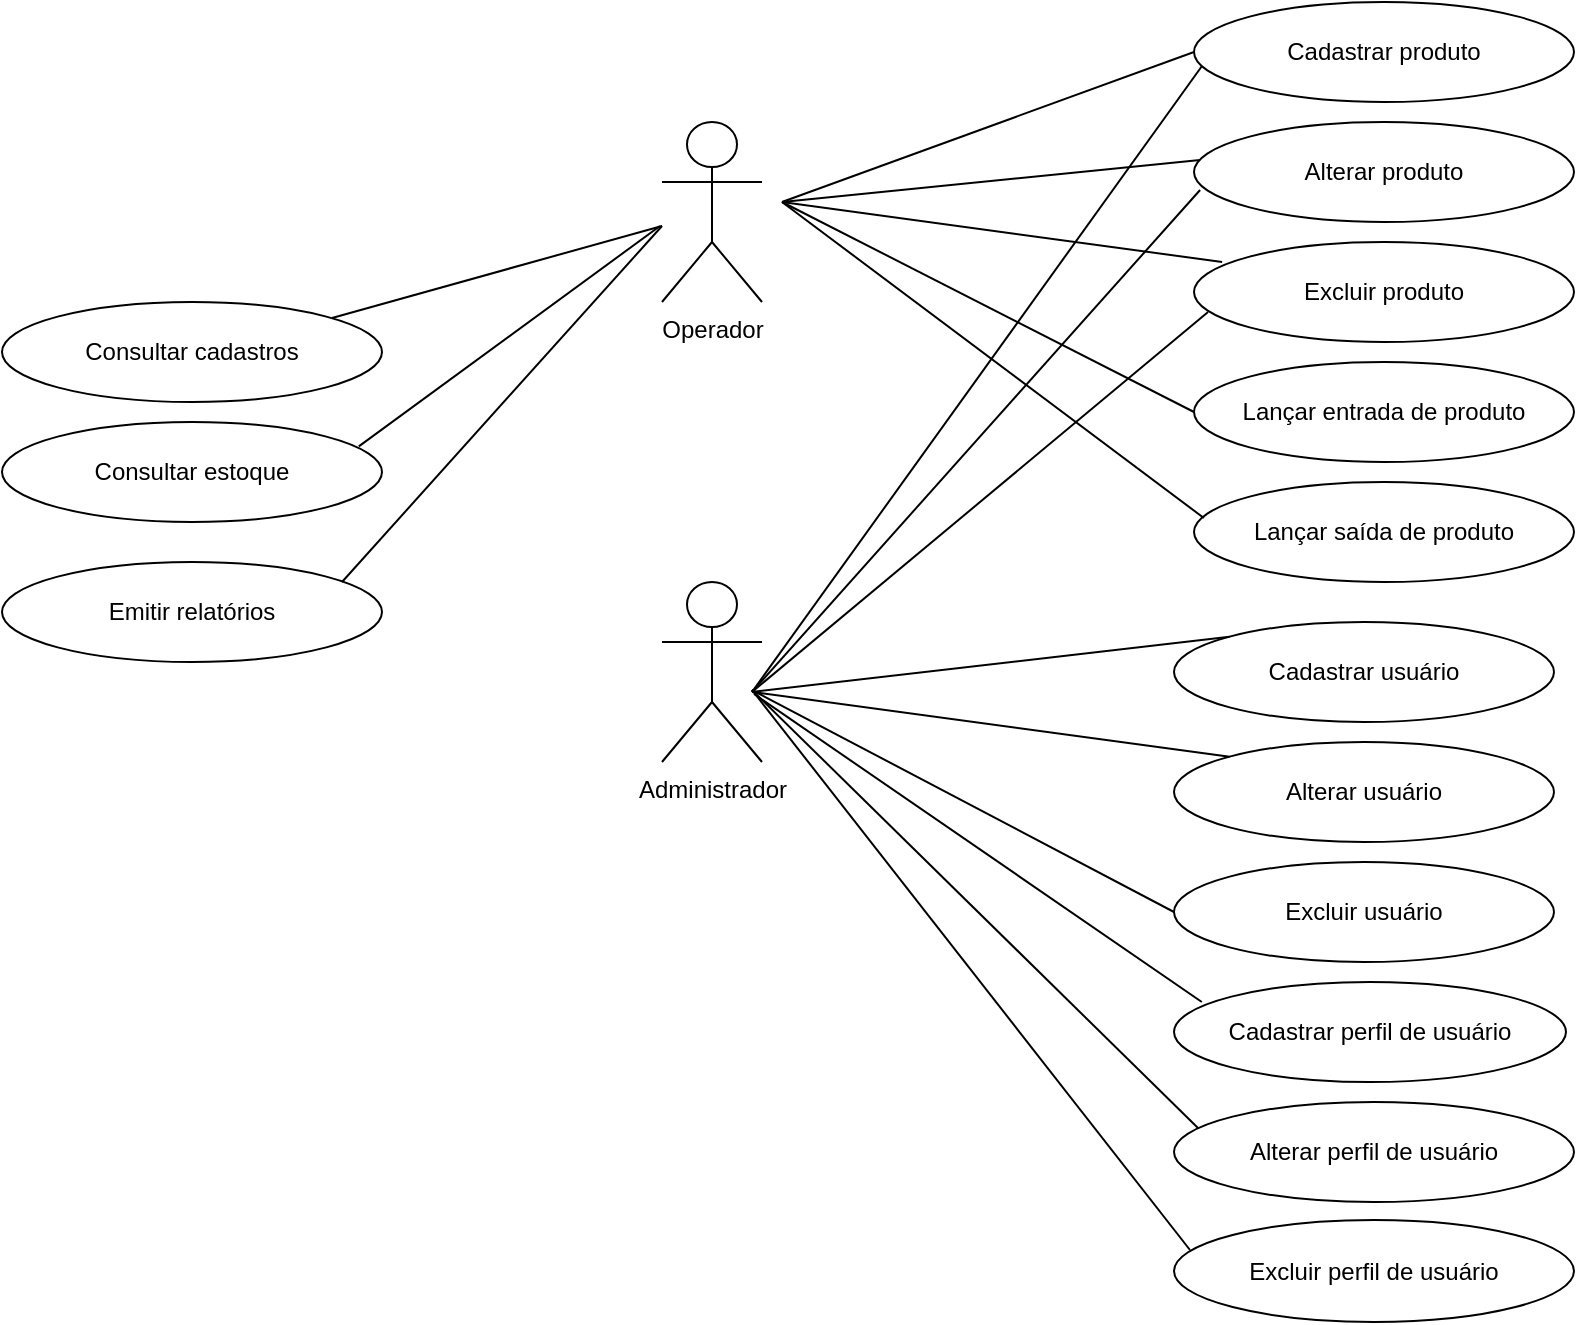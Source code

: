<mxfile version="25.0.1">
  <diagram name="Página-1" id="EybIdvq-ZSmLcgGqUNoX">
    <mxGraphModel dx="683" dy="397" grid="1" gridSize="10" guides="1" tooltips="1" connect="1" arrows="1" fold="1" page="1" pageScale="1" pageWidth="827" pageHeight="1169" math="0" shadow="0">
      <root>
        <mxCell id="0" />
        <mxCell id="1" parent="0" />
        <mxCell id="I1ASSPgnv77Yv3--6DFM-1" value="Operador" style="shape=umlActor;verticalLabelPosition=bottom;verticalAlign=top;html=1;outlineConnect=0;" vertex="1" parent="1">
          <mxGeometry x="360" y="110" width="50" height="90" as="geometry" />
        </mxCell>
        <mxCell id="I1ASSPgnv77Yv3--6DFM-3" value="Administrador" style="shape=umlActor;verticalLabelPosition=bottom;verticalAlign=top;html=1;outlineConnect=0;" vertex="1" parent="1">
          <mxGeometry x="360" y="340" width="50" height="90" as="geometry" />
        </mxCell>
        <mxCell id="I1ASSPgnv77Yv3--6DFM-4" value="Cadastrar produto" style="ellipse;whiteSpace=wrap;html=1;" vertex="1" parent="1">
          <mxGeometry x="626" y="50" width="190" height="50" as="geometry" />
        </mxCell>
        <mxCell id="I1ASSPgnv77Yv3--6DFM-5" value="Alterar produto" style="ellipse;whiteSpace=wrap;html=1;" vertex="1" parent="1">
          <mxGeometry x="626" y="110" width="190" height="50" as="geometry" />
        </mxCell>
        <mxCell id="I1ASSPgnv77Yv3--6DFM-6" value="Excluir produto" style="ellipse;whiteSpace=wrap;html=1;" vertex="1" parent="1">
          <mxGeometry x="626" y="170" width="190" height="50" as="geometry" />
        </mxCell>
        <mxCell id="I1ASSPgnv77Yv3--6DFM-7" value="Cadastrar usuário" style="ellipse;whiteSpace=wrap;html=1;" vertex="1" parent="1">
          <mxGeometry x="616" y="360" width="190" height="50" as="geometry" />
        </mxCell>
        <mxCell id="I1ASSPgnv77Yv3--6DFM-8" value="Alterar usuário" style="ellipse;whiteSpace=wrap;html=1;" vertex="1" parent="1">
          <mxGeometry x="616" y="420" width="190" height="50" as="geometry" />
        </mxCell>
        <mxCell id="I1ASSPgnv77Yv3--6DFM-9" value="Excluir usuário" style="ellipse;whiteSpace=wrap;html=1;" vertex="1" parent="1">
          <mxGeometry x="616" y="480" width="190" height="50" as="geometry" />
        </mxCell>
        <mxCell id="I1ASSPgnv77Yv3--6DFM-10" value="Cadastrar perfil de usuário" style="ellipse;whiteSpace=wrap;html=1;" vertex="1" parent="1">
          <mxGeometry x="616" y="540" width="196" height="50" as="geometry" />
        </mxCell>
        <mxCell id="I1ASSPgnv77Yv3--6DFM-11" value="Alterar perfil de&amp;nbsp;usuário" style="ellipse;whiteSpace=wrap;html=1;" vertex="1" parent="1">
          <mxGeometry x="616" y="600" width="200" height="50" as="geometry" />
        </mxCell>
        <mxCell id="I1ASSPgnv77Yv3--6DFM-12" value="Excluir perfil de&amp;nbsp;usuário" style="ellipse;whiteSpace=wrap;html=1;" vertex="1" parent="1">
          <mxGeometry x="616" y="659" width="200" height="51" as="geometry" />
        </mxCell>
        <mxCell id="I1ASSPgnv77Yv3--6DFM-15" value="" style="endArrow=none;html=1;rounded=0;entryX=0;entryY=0.5;entryDx=0;entryDy=0;" edge="1" parent="1" target="I1ASSPgnv77Yv3--6DFM-4">
          <mxGeometry width="50" height="50" relative="1" as="geometry">
            <mxPoint x="420" y="150" as="sourcePoint" />
            <mxPoint x="470" y="100" as="targetPoint" />
          </mxGeometry>
        </mxCell>
        <mxCell id="I1ASSPgnv77Yv3--6DFM-16" value="" style="endArrow=none;html=1;rounded=0;entryX=0.016;entryY=0.38;entryDx=0;entryDy=0;entryPerimeter=0;" edge="1" parent="1" target="I1ASSPgnv77Yv3--6DFM-5">
          <mxGeometry width="50" height="50" relative="1" as="geometry">
            <mxPoint x="420" y="150" as="sourcePoint" />
            <mxPoint x="640" y="85" as="targetPoint" />
          </mxGeometry>
        </mxCell>
        <mxCell id="I1ASSPgnv77Yv3--6DFM-17" value="" style="endArrow=none;html=1;rounded=0;entryX=0.074;entryY=0.2;entryDx=0;entryDy=0;entryPerimeter=0;" edge="1" parent="1" target="I1ASSPgnv77Yv3--6DFM-6">
          <mxGeometry width="50" height="50" relative="1" as="geometry">
            <mxPoint x="420" y="150" as="sourcePoint" />
            <mxPoint x="643" y="139" as="targetPoint" />
          </mxGeometry>
        </mxCell>
        <mxCell id="I1ASSPgnv77Yv3--6DFM-18" value="Lançar entrada de produto" style="ellipse;whiteSpace=wrap;html=1;" vertex="1" parent="1">
          <mxGeometry x="626" y="230" width="190" height="50" as="geometry" />
        </mxCell>
        <mxCell id="I1ASSPgnv77Yv3--6DFM-19" value="Lançar saída de produto" style="ellipse;whiteSpace=wrap;html=1;" vertex="1" parent="1">
          <mxGeometry x="626" y="290" width="190" height="50" as="geometry" />
        </mxCell>
        <mxCell id="I1ASSPgnv77Yv3--6DFM-20" value="" style="endArrow=none;html=1;rounded=0;entryX=0;entryY=0.5;entryDx=0;entryDy=0;" edge="1" parent="1" target="I1ASSPgnv77Yv3--6DFM-18">
          <mxGeometry width="50" height="50" relative="1" as="geometry">
            <mxPoint x="420" y="150" as="sourcePoint" />
            <mxPoint x="616" y="235" as="targetPoint" />
          </mxGeometry>
        </mxCell>
        <mxCell id="I1ASSPgnv77Yv3--6DFM-21" value="" style="endArrow=none;html=1;rounded=0;entryX=0.026;entryY=0.36;entryDx=0;entryDy=0;entryPerimeter=0;" edge="1" parent="1" target="I1ASSPgnv77Yv3--6DFM-19">
          <mxGeometry width="50" height="50" relative="1" as="geometry">
            <mxPoint x="420" y="150" as="sourcePoint" />
            <mxPoint x="636" y="290" as="targetPoint" />
          </mxGeometry>
        </mxCell>
        <mxCell id="I1ASSPgnv77Yv3--6DFM-23" value="" style="endArrow=none;html=1;rounded=0;entryX=0;entryY=0.5;entryDx=0;entryDy=0;exitX=0.021;exitY=0.64;exitDx=0;exitDy=0;exitPerimeter=0;" edge="1" parent="1" source="I1ASSPgnv77Yv3--6DFM-4">
          <mxGeometry width="50" height="50" relative="1" as="geometry">
            <mxPoint x="611" y="320" as="sourcePoint" />
            <mxPoint x="405" y="395" as="targetPoint" />
          </mxGeometry>
        </mxCell>
        <mxCell id="I1ASSPgnv77Yv3--6DFM-24" value="" style="endArrow=none;html=1;rounded=0;entryX=0.016;entryY=0.38;entryDx=0;entryDy=0;entryPerimeter=0;exitX=0.016;exitY=0.68;exitDx=0;exitDy=0;exitPerimeter=0;" edge="1" parent="1" source="I1ASSPgnv77Yv3--6DFM-5">
          <mxGeometry width="50" height="50" relative="1" as="geometry">
            <mxPoint x="620" y="150" as="sourcePoint" />
            <mxPoint x="405" y="395" as="targetPoint" />
          </mxGeometry>
        </mxCell>
        <mxCell id="I1ASSPgnv77Yv3--6DFM-25" value="" style="endArrow=none;html=1;rounded=0;entryX=0;entryY=0.5;entryDx=0;entryDy=0;exitX=0.037;exitY=0.7;exitDx=0;exitDy=0;exitPerimeter=0;" edge="1" parent="1" source="I1ASSPgnv77Yv3--6DFM-6">
          <mxGeometry width="50" height="50" relative="1" as="geometry">
            <mxPoint x="230" y="210" as="sourcePoint" />
            <mxPoint x="405" y="395" as="targetPoint" />
          </mxGeometry>
        </mxCell>
        <mxCell id="I1ASSPgnv77Yv3--6DFM-26" value="" style="endArrow=none;html=1;rounded=0;entryX=0;entryY=0.5;entryDx=0;entryDy=0;exitX=0;exitY=0;exitDx=0;exitDy=0;" edge="1" parent="1" source="I1ASSPgnv77Yv3--6DFM-7">
          <mxGeometry width="50" height="50" relative="1" as="geometry">
            <mxPoint x="611" y="500" as="sourcePoint" />
            <mxPoint x="405" y="395" as="targetPoint" />
          </mxGeometry>
        </mxCell>
        <mxCell id="I1ASSPgnv77Yv3--6DFM-27" value="" style="endArrow=none;html=1;rounded=0;entryX=0.026;entryY=0.36;entryDx=0;entryDy=0;entryPerimeter=0;exitX=0;exitY=0;exitDx=0;exitDy=0;" edge="1" parent="1" source="I1ASSPgnv77Yv3--6DFM-8">
          <mxGeometry width="50" height="50" relative="1" as="geometry">
            <mxPoint x="616" y="553" as="sourcePoint" />
            <mxPoint x="405" y="395" as="targetPoint" />
          </mxGeometry>
        </mxCell>
        <mxCell id="I1ASSPgnv77Yv3--6DFM-30" value="" style="endArrow=none;html=1;rounded=0;exitX=0;exitY=0.5;exitDx=0;exitDy=0;" edge="1" parent="1" source="I1ASSPgnv77Yv3--6DFM-9">
          <mxGeometry width="50" height="50" relative="1" as="geometry">
            <mxPoint x="539" y="600.5" as="sourcePoint" />
            <mxPoint x="405" y="394" as="targetPoint" />
          </mxGeometry>
        </mxCell>
        <mxCell id="I1ASSPgnv77Yv3--6DFM-31" value="" style="endArrow=none;html=1;rounded=0;exitX=0.071;exitY=0.2;exitDx=0;exitDy=0;exitPerimeter=0;" edge="1" parent="1" source="I1ASSPgnv77Yv3--6DFM-10">
          <mxGeometry width="50" height="50" relative="1" as="geometry">
            <mxPoint x="626" y="585" as="sourcePoint" />
            <mxPoint x="406" y="396" as="targetPoint" />
          </mxGeometry>
        </mxCell>
        <mxCell id="I1ASSPgnv77Yv3--6DFM-32" value="" style="endArrow=none;html=1;rounded=0;" edge="1" parent="1">
          <mxGeometry width="50" height="50" relative="1" as="geometry">
            <mxPoint x="628" y="613" as="sourcePoint" />
            <mxPoint x="405" y="394" as="targetPoint" />
          </mxGeometry>
        </mxCell>
        <mxCell id="I1ASSPgnv77Yv3--6DFM-33" value="" style="endArrow=none;html=1;rounded=0;" edge="1" parent="1">
          <mxGeometry width="50" height="50" relative="1" as="geometry">
            <mxPoint x="624" y="674" as="sourcePoint" />
            <mxPoint x="405" y="394" as="targetPoint" />
          </mxGeometry>
        </mxCell>
        <mxCell id="I1ASSPgnv77Yv3--6DFM-34" value="Emitir relatórios" style="ellipse;whiteSpace=wrap;html=1;" vertex="1" parent="1">
          <mxGeometry x="30" y="330" width="190" height="50" as="geometry" />
        </mxCell>
        <mxCell id="I1ASSPgnv77Yv3--6DFM-35" value="Consultar cadastros" style="ellipse;whiteSpace=wrap;html=1;" vertex="1" parent="1">
          <mxGeometry x="30" y="200" width="190" height="50" as="geometry" />
        </mxCell>
        <mxCell id="I1ASSPgnv77Yv3--6DFM-37" value="Consultar estoque" style="ellipse;whiteSpace=wrap;html=1;" vertex="1" parent="1">
          <mxGeometry x="30" y="260" width="190" height="50" as="geometry" />
        </mxCell>
        <mxCell id="I1ASSPgnv77Yv3--6DFM-38" value="" style="endArrow=none;html=1;rounded=0;" edge="1" parent="1" target="I1ASSPgnv77Yv3--6DFM-1">
          <mxGeometry width="50" height="50" relative="1" as="geometry">
            <mxPoint x="195" y="208" as="sourcePoint" />
            <mxPoint x="230" y="150" as="targetPoint" />
          </mxGeometry>
        </mxCell>
        <mxCell id="I1ASSPgnv77Yv3--6DFM-39" value="" style="endArrow=none;html=1;rounded=0;exitX=0.939;exitY=0.244;exitDx=0;exitDy=0;exitPerimeter=0;" edge="1" parent="1" source="I1ASSPgnv77Yv3--6DFM-37">
          <mxGeometry width="50" height="50" relative="1" as="geometry">
            <mxPoint x="205" y="218" as="sourcePoint" />
            <mxPoint x="359" y="162" as="targetPoint" />
          </mxGeometry>
        </mxCell>
        <mxCell id="I1ASSPgnv77Yv3--6DFM-40" value="" style="endArrow=none;html=1;rounded=0;exitX=0.939;exitY=0.244;exitDx=0;exitDy=0;exitPerimeter=0;" edge="1" parent="1">
          <mxGeometry width="50" height="50" relative="1" as="geometry">
            <mxPoint x="200" y="340" as="sourcePoint" />
            <mxPoint x="360" y="162" as="targetPoint" />
          </mxGeometry>
        </mxCell>
      </root>
    </mxGraphModel>
  </diagram>
</mxfile>
